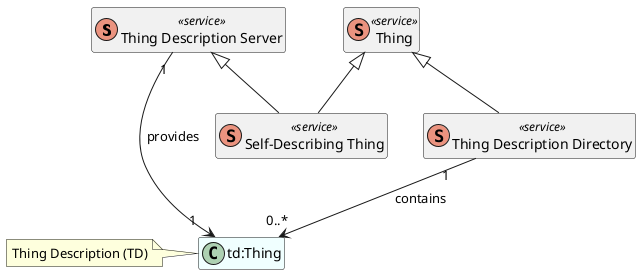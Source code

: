 @startuml exploration-class-diagram
/' global configurations '/
hide methods
hide members

class Server as "Thing Description Server" <<(S,#eb937f) service>>

class Thing <<(S,#eb937f) service>>
together {
    class SelfDesc as "Self-Describing Thing" <<(S,#eb937f) service>>
    class Directory as "Thing Description Directory" <<(S,#eb937f) service>>
}

class TD as "td:Thing" #Azure
note left: Thing Description (TD)

/' relations '/
Thing <|-- SelfDesc
Server <|-- SelfDesc
Thing <|-- Directory
Server "1" --> "1  " TD: provides
Directory "1   " --> "   0..*" TD: contains


@enduml
